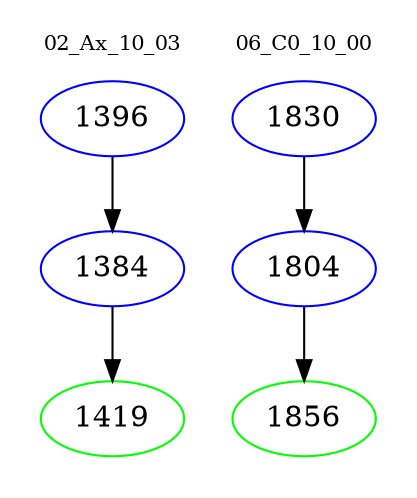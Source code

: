 digraph{
subgraph cluster_0 {
color = white
label = "02_Ax_10_03";
fontsize=10;
T0_1396 [label="1396", color="blue"]
T0_1396 -> T0_1384 [color="black"]
T0_1384 [label="1384", color="blue"]
T0_1384 -> T0_1419 [color="black"]
T0_1419 [label="1419", color="green"]
}
subgraph cluster_1 {
color = white
label = "06_C0_10_00";
fontsize=10;
T1_1830 [label="1830", color="blue"]
T1_1830 -> T1_1804 [color="black"]
T1_1804 [label="1804", color="blue"]
T1_1804 -> T1_1856 [color="black"]
T1_1856 [label="1856", color="green"]
}
}
